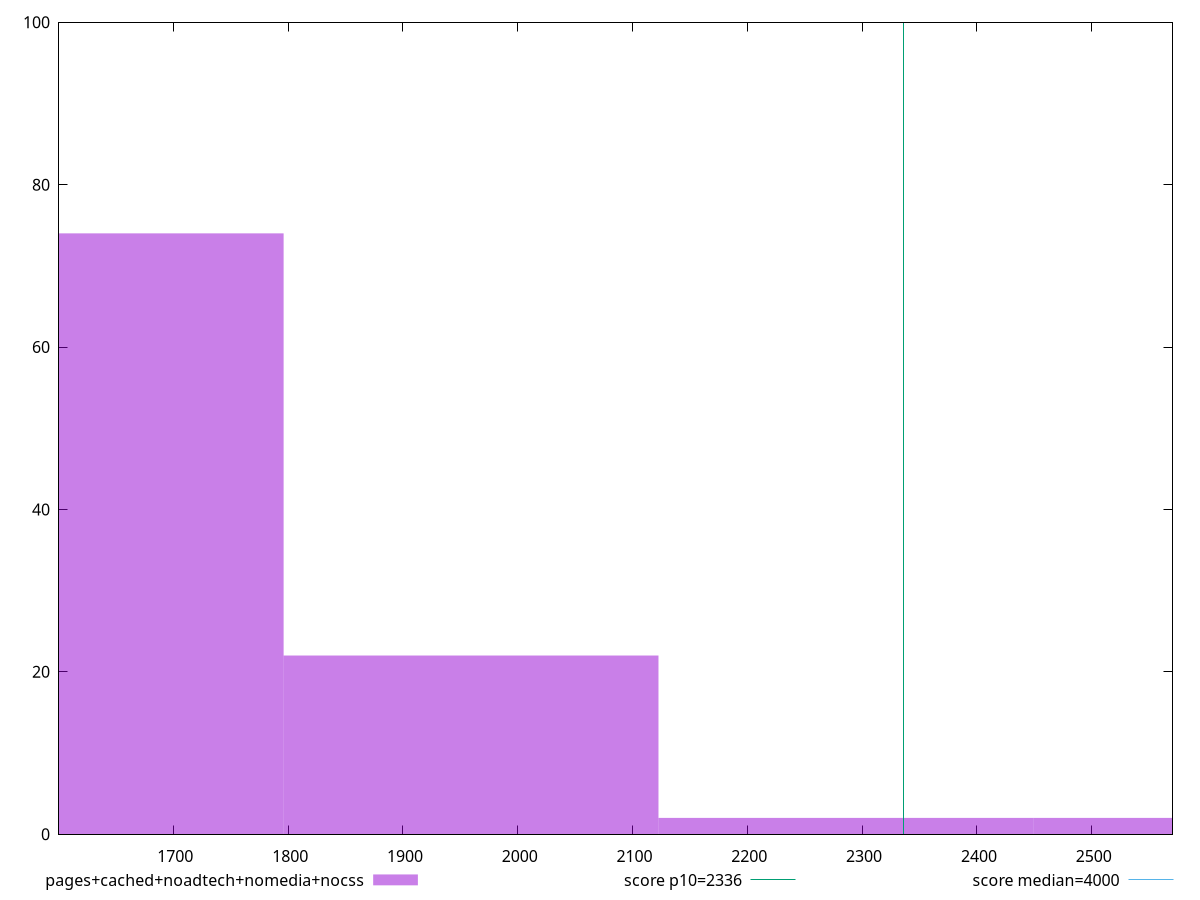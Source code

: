 reset

$pagesCachedNoadtechNomediaNocss <<EOF
2612.457511000984 2
1632.7859443756151 74
1959.343133250738 22
2285.9003221258613 2
EOF

set key outside below
set boxwidth 326.557188875123
set xrange [1600.4009999999998:2570.3999999999996]
set yrange [0:100]
set trange [0:100]
set style fill transparent solid 0.5 noborder

set parametric
set terminal svg size 640, 490 enhanced background rgb 'white'
set output "report_00015_2021-02-09T16-11-33.973Z/first-meaningful-paint/comparison/histogram/4_vs_5.svg"

plot $pagesCachedNoadtechNomediaNocss title "pages+cached+noadtech+nomedia+nocss" with boxes, \
     2336,t title "score p10=2336", \
     4000,t title "score median=4000"

reset
